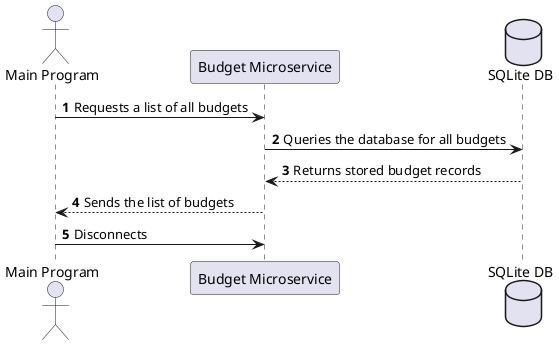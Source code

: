 @startuml
autonumber
actor "Main Program" as Client
participant "Budget Microservice" as Server
database "SQLite DB" as DB

Client -> Server : Requests a list of all budgets
Server -> DB : Queries the database for all budgets
DB --> Server : Returns stored budget records
Server --> Client : Sends the list of budgets
Client -> Server : Disconnects

@enduml
